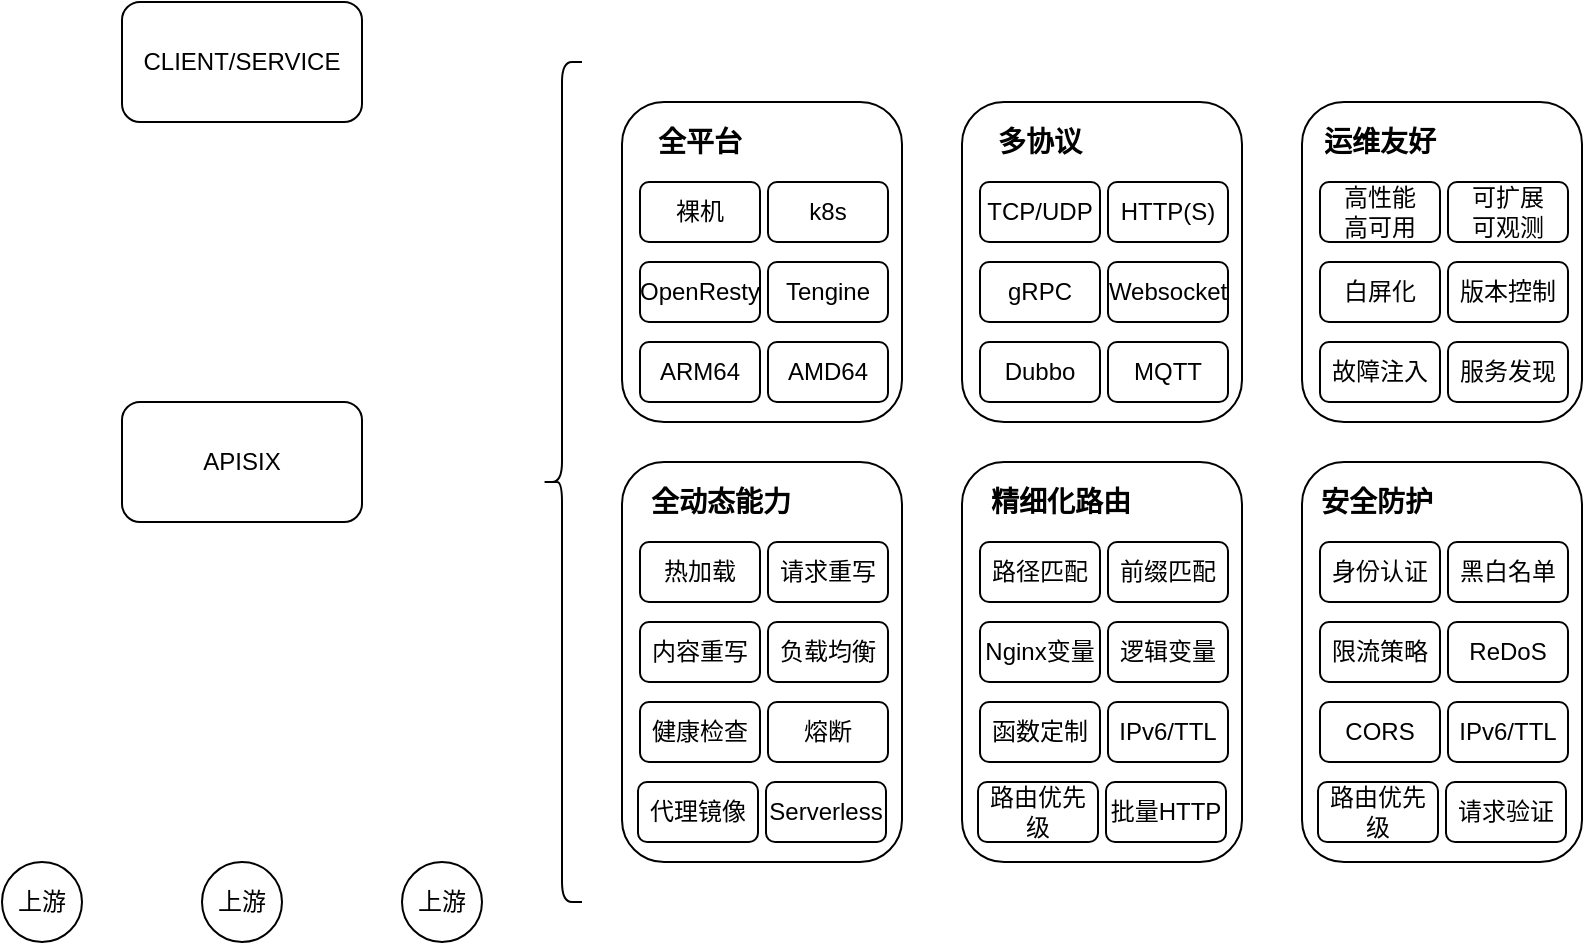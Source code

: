 <mxfile version="14.7.3" type="github">
  <diagram id="m0g-g9wPMmYrWa9y2Zuf" name="第 1 页">
    <mxGraphModel dx="1426" dy="793" grid="1" gridSize="10" guides="1" tooltips="1" connect="1" arrows="1" fold="1" page="1" pageScale="1" pageWidth="827" pageHeight="1169" math="0" shadow="0">
      <root>
        <mxCell id="0" />
        <mxCell id="1" parent="0" />
        <mxCell id="-0Fh-GqZwzhgzKdKGxgy-1" value="CLIENT/SERVICE" style="rounded=1;whiteSpace=wrap;html=1;" vertex="1" parent="1">
          <mxGeometry x="90" y="220" width="120" height="60" as="geometry" />
        </mxCell>
        <mxCell id="-0Fh-GqZwzhgzKdKGxgy-2" value="APISIX" style="rounded=1;whiteSpace=wrap;html=1;" vertex="1" parent="1">
          <mxGeometry x="90" y="420" width="120" height="60" as="geometry" />
        </mxCell>
        <mxCell id="-0Fh-GqZwzhgzKdKGxgy-3" value="上游" style="ellipse;whiteSpace=wrap;html=1;aspect=fixed;" vertex="1" parent="1">
          <mxGeometry x="30" y="650" width="40" height="40" as="geometry" />
        </mxCell>
        <mxCell id="-0Fh-GqZwzhgzKdKGxgy-4" value="上游" style="ellipse;whiteSpace=wrap;html=1;aspect=fixed;" vertex="1" parent="1">
          <mxGeometry x="130" y="650" width="40" height="40" as="geometry" />
        </mxCell>
        <mxCell id="-0Fh-GqZwzhgzKdKGxgy-5" value="上游" style="ellipse;whiteSpace=wrap;html=1;aspect=fixed;" vertex="1" parent="1">
          <mxGeometry x="230" y="650" width="40" height="40" as="geometry" />
        </mxCell>
        <mxCell id="-0Fh-GqZwzhgzKdKGxgy-6" value="" style="shape=curlyBracket;whiteSpace=wrap;html=1;rounded=1;" vertex="1" parent="1">
          <mxGeometry x="300" y="250" width="20" height="420" as="geometry" />
        </mxCell>
        <mxCell id="-0Fh-GqZwzhgzKdKGxgy-7" value="" style="rounded=1;whiteSpace=wrap;html=1;" vertex="1" parent="1">
          <mxGeometry x="340" y="270" width="140" height="160" as="geometry" />
        </mxCell>
        <mxCell id="-0Fh-GqZwzhgzKdKGxgy-8" value="&lt;b&gt;&lt;font style=&quot;font-size: 14px&quot;&gt;全平台&lt;/font&gt;&lt;/b&gt;" style="text;html=1;strokeColor=none;fillColor=none;align=center;verticalAlign=middle;whiteSpace=wrap;rounded=0;" vertex="1" parent="1">
          <mxGeometry x="349" y="280" width="60" height="20" as="geometry" />
        </mxCell>
        <mxCell id="-0Fh-GqZwzhgzKdKGxgy-11" value="OpenResty" style="rounded=1;whiteSpace=wrap;html=1;" vertex="1" parent="1">
          <mxGeometry x="349" y="350" width="60" height="30" as="geometry" />
        </mxCell>
        <mxCell id="-0Fh-GqZwzhgzKdKGxgy-12" value="Tengine" style="rounded=1;whiteSpace=wrap;html=1;" vertex="1" parent="1">
          <mxGeometry x="413" y="350" width="60" height="30" as="geometry" />
        </mxCell>
        <mxCell id="-0Fh-GqZwzhgzKdKGxgy-14" value="裸机" style="rounded=1;whiteSpace=wrap;html=1;" vertex="1" parent="1">
          <mxGeometry x="349" y="310" width="60" height="30" as="geometry" />
        </mxCell>
        <mxCell id="-0Fh-GqZwzhgzKdKGxgy-15" value="k8s" style="rounded=1;whiteSpace=wrap;html=1;" vertex="1" parent="1">
          <mxGeometry x="413" y="310" width="60" height="30" as="geometry" />
        </mxCell>
        <mxCell id="-0Fh-GqZwzhgzKdKGxgy-16" value="ARM64" style="rounded=1;whiteSpace=wrap;html=1;" vertex="1" parent="1">
          <mxGeometry x="349" y="390" width="60" height="30" as="geometry" />
        </mxCell>
        <mxCell id="-0Fh-GqZwzhgzKdKGxgy-17" value="AMD64" style="rounded=1;whiteSpace=wrap;html=1;" vertex="1" parent="1">
          <mxGeometry x="413" y="390" width="60" height="30" as="geometry" />
        </mxCell>
        <mxCell id="-0Fh-GqZwzhgzKdKGxgy-18" value="" style="rounded=1;whiteSpace=wrap;html=1;" vertex="1" parent="1">
          <mxGeometry x="510" y="270" width="140" height="160" as="geometry" />
        </mxCell>
        <mxCell id="-0Fh-GqZwzhgzKdKGxgy-19" value="&lt;span style=&quot;font-size: 14px&quot;&gt;&lt;b&gt;多协议&lt;/b&gt;&lt;/span&gt;" style="text;html=1;strokeColor=none;fillColor=none;align=center;verticalAlign=middle;whiteSpace=wrap;rounded=0;" vertex="1" parent="1">
          <mxGeometry x="519" y="280" width="60" height="20" as="geometry" />
        </mxCell>
        <mxCell id="-0Fh-GqZwzhgzKdKGxgy-20" value="gRPC" style="rounded=1;whiteSpace=wrap;html=1;" vertex="1" parent="1">
          <mxGeometry x="519" y="350" width="60" height="30" as="geometry" />
        </mxCell>
        <mxCell id="-0Fh-GqZwzhgzKdKGxgy-21" value="Websocket" style="rounded=1;whiteSpace=wrap;html=1;" vertex="1" parent="1">
          <mxGeometry x="583" y="350" width="60" height="30" as="geometry" />
        </mxCell>
        <mxCell id="-0Fh-GqZwzhgzKdKGxgy-22" value="TCP/UDP" style="rounded=1;whiteSpace=wrap;html=1;" vertex="1" parent="1">
          <mxGeometry x="519" y="310" width="60" height="30" as="geometry" />
        </mxCell>
        <mxCell id="-0Fh-GqZwzhgzKdKGxgy-23" value="HTTP(S)" style="rounded=1;whiteSpace=wrap;html=1;" vertex="1" parent="1">
          <mxGeometry x="583" y="310" width="60" height="30" as="geometry" />
        </mxCell>
        <mxCell id="-0Fh-GqZwzhgzKdKGxgy-24" value="Dubbo" style="rounded=1;whiteSpace=wrap;html=1;" vertex="1" parent="1">
          <mxGeometry x="519" y="390" width="60" height="30" as="geometry" />
        </mxCell>
        <mxCell id="-0Fh-GqZwzhgzKdKGxgy-25" value="MQTT" style="rounded=1;whiteSpace=wrap;html=1;" vertex="1" parent="1">
          <mxGeometry x="583" y="390" width="60" height="30" as="geometry" />
        </mxCell>
        <mxCell id="-0Fh-GqZwzhgzKdKGxgy-26" value="" style="rounded=1;whiteSpace=wrap;html=1;" vertex="1" parent="1">
          <mxGeometry x="340" y="450" width="140" height="200" as="geometry" />
        </mxCell>
        <mxCell id="-0Fh-GqZwzhgzKdKGxgy-27" value="&lt;span style=&quot;font-size: 14px&quot;&gt;&lt;b&gt;全动态能力&lt;/b&gt;&lt;/span&gt;" style="text;html=1;strokeColor=none;fillColor=none;align=center;verticalAlign=middle;whiteSpace=wrap;rounded=0;" vertex="1" parent="1">
          <mxGeometry x="349" y="460" width="81" height="20" as="geometry" />
        </mxCell>
        <mxCell id="-0Fh-GqZwzhgzKdKGxgy-28" value="内容重写" style="rounded=1;whiteSpace=wrap;html=1;" vertex="1" parent="1">
          <mxGeometry x="349" y="530" width="60" height="30" as="geometry" />
        </mxCell>
        <mxCell id="-0Fh-GqZwzhgzKdKGxgy-29" value="负载均衡" style="rounded=1;whiteSpace=wrap;html=1;" vertex="1" parent="1">
          <mxGeometry x="413" y="530" width="60" height="30" as="geometry" />
        </mxCell>
        <mxCell id="-0Fh-GqZwzhgzKdKGxgy-30" value="热加载" style="rounded=1;whiteSpace=wrap;html=1;" vertex="1" parent="1">
          <mxGeometry x="349" y="490" width="60" height="30" as="geometry" />
        </mxCell>
        <mxCell id="-0Fh-GqZwzhgzKdKGxgy-31" value="请求重写" style="rounded=1;whiteSpace=wrap;html=1;" vertex="1" parent="1">
          <mxGeometry x="413" y="490" width="60" height="30" as="geometry" />
        </mxCell>
        <mxCell id="-0Fh-GqZwzhgzKdKGxgy-32" value="健康检查" style="rounded=1;whiteSpace=wrap;html=1;" vertex="1" parent="1">
          <mxGeometry x="349" y="570" width="60" height="30" as="geometry" />
        </mxCell>
        <mxCell id="-0Fh-GqZwzhgzKdKGxgy-33" value="熔断" style="rounded=1;whiteSpace=wrap;html=1;" vertex="1" parent="1">
          <mxGeometry x="413" y="570" width="60" height="30" as="geometry" />
        </mxCell>
        <mxCell id="-0Fh-GqZwzhgzKdKGxgy-34" value="代理镜像" style="rounded=1;whiteSpace=wrap;html=1;" vertex="1" parent="1">
          <mxGeometry x="348" y="610" width="60" height="30" as="geometry" />
        </mxCell>
        <mxCell id="-0Fh-GqZwzhgzKdKGxgy-35" value="Serverless" style="rounded=1;whiteSpace=wrap;html=1;" vertex="1" parent="1">
          <mxGeometry x="412" y="610" width="60" height="30" as="geometry" />
        </mxCell>
        <mxCell id="-0Fh-GqZwzhgzKdKGxgy-36" value="" style="rounded=1;whiteSpace=wrap;html=1;" vertex="1" parent="1">
          <mxGeometry x="510" y="450" width="140" height="200" as="geometry" />
        </mxCell>
        <mxCell id="-0Fh-GqZwzhgzKdKGxgy-37" value="&lt;span style=&quot;font-size: 14px&quot;&gt;&lt;b&gt;精细化路由&lt;/b&gt;&lt;/span&gt;" style="text;html=1;strokeColor=none;fillColor=none;align=center;verticalAlign=middle;whiteSpace=wrap;rounded=0;" vertex="1" parent="1">
          <mxGeometry x="519" y="460" width="81" height="20" as="geometry" />
        </mxCell>
        <mxCell id="-0Fh-GqZwzhgzKdKGxgy-38" value="Nginx变量" style="rounded=1;whiteSpace=wrap;html=1;" vertex="1" parent="1">
          <mxGeometry x="519" y="530" width="60" height="30" as="geometry" />
        </mxCell>
        <mxCell id="-0Fh-GqZwzhgzKdKGxgy-39" value="逻辑变量" style="rounded=1;whiteSpace=wrap;html=1;" vertex="1" parent="1">
          <mxGeometry x="583" y="530" width="60" height="30" as="geometry" />
        </mxCell>
        <mxCell id="-0Fh-GqZwzhgzKdKGxgy-40" value="路径匹配" style="rounded=1;whiteSpace=wrap;html=1;" vertex="1" parent="1">
          <mxGeometry x="519" y="490" width="60" height="30" as="geometry" />
        </mxCell>
        <mxCell id="-0Fh-GqZwzhgzKdKGxgy-41" value="前缀匹配" style="rounded=1;whiteSpace=wrap;html=1;" vertex="1" parent="1">
          <mxGeometry x="583" y="490" width="60" height="30" as="geometry" />
        </mxCell>
        <mxCell id="-0Fh-GqZwzhgzKdKGxgy-42" value="函数定制" style="rounded=1;whiteSpace=wrap;html=1;" vertex="1" parent="1">
          <mxGeometry x="519" y="570" width="60" height="30" as="geometry" />
        </mxCell>
        <mxCell id="-0Fh-GqZwzhgzKdKGxgy-43" value="IPv6/TTL" style="rounded=1;whiteSpace=wrap;html=1;" vertex="1" parent="1">
          <mxGeometry x="583" y="570" width="60" height="30" as="geometry" />
        </mxCell>
        <mxCell id="-0Fh-GqZwzhgzKdKGxgy-44" value="路由优先级" style="rounded=1;whiteSpace=wrap;html=1;" vertex="1" parent="1">
          <mxGeometry x="518" y="610" width="60" height="30" as="geometry" />
        </mxCell>
        <mxCell id="-0Fh-GqZwzhgzKdKGxgy-45" value="批量HTTP" style="rounded=1;whiteSpace=wrap;html=1;" vertex="1" parent="1">
          <mxGeometry x="582" y="610" width="60" height="30" as="geometry" />
        </mxCell>
        <mxCell id="-0Fh-GqZwzhgzKdKGxgy-46" value="" style="rounded=1;whiteSpace=wrap;html=1;" vertex="1" parent="1">
          <mxGeometry x="680" y="450" width="140" height="200" as="geometry" />
        </mxCell>
        <mxCell id="-0Fh-GqZwzhgzKdKGxgy-47" value="&lt;span style=&quot;font-size: 14px&quot;&gt;&lt;b&gt;安全防护&lt;/b&gt;&lt;/span&gt;" style="text;html=1;strokeColor=none;fillColor=none;align=center;verticalAlign=middle;whiteSpace=wrap;rounded=0;" vertex="1" parent="1">
          <mxGeometry x="685" y="460" width="65" height="20" as="geometry" />
        </mxCell>
        <mxCell id="-0Fh-GqZwzhgzKdKGxgy-48" value="限流策略" style="rounded=1;whiteSpace=wrap;html=1;" vertex="1" parent="1">
          <mxGeometry x="689" y="530" width="60" height="30" as="geometry" />
        </mxCell>
        <mxCell id="-0Fh-GqZwzhgzKdKGxgy-49" value="ReDoS" style="rounded=1;whiteSpace=wrap;html=1;" vertex="1" parent="1">
          <mxGeometry x="753" y="530" width="60" height="30" as="geometry" />
        </mxCell>
        <mxCell id="-0Fh-GqZwzhgzKdKGxgy-50" value="身份认证" style="rounded=1;whiteSpace=wrap;html=1;" vertex="1" parent="1">
          <mxGeometry x="689" y="490" width="60" height="30" as="geometry" />
        </mxCell>
        <mxCell id="-0Fh-GqZwzhgzKdKGxgy-51" value="黑白名单" style="rounded=1;whiteSpace=wrap;html=1;" vertex="1" parent="1">
          <mxGeometry x="753" y="490" width="60" height="30" as="geometry" />
        </mxCell>
        <mxCell id="-0Fh-GqZwzhgzKdKGxgy-52" value="CORS" style="rounded=1;whiteSpace=wrap;html=1;" vertex="1" parent="1">
          <mxGeometry x="689" y="570" width="60" height="30" as="geometry" />
        </mxCell>
        <mxCell id="-0Fh-GqZwzhgzKdKGxgy-53" value="IPv6/TTL" style="rounded=1;whiteSpace=wrap;html=1;" vertex="1" parent="1">
          <mxGeometry x="753" y="570" width="60" height="30" as="geometry" />
        </mxCell>
        <mxCell id="-0Fh-GqZwzhgzKdKGxgy-54" value="路由优先级" style="rounded=1;whiteSpace=wrap;html=1;" vertex="1" parent="1">
          <mxGeometry x="688" y="610" width="60" height="30" as="geometry" />
        </mxCell>
        <mxCell id="-0Fh-GqZwzhgzKdKGxgy-55" value="请求验证" style="rounded=1;whiteSpace=wrap;html=1;" vertex="1" parent="1">
          <mxGeometry x="752" y="610" width="60" height="30" as="geometry" />
        </mxCell>
        <mxCell id="-0Fh-GqZwzhgzKdKGxgy-56" value="" style="rounded=1;whiteSpace=wrap;html=1;" vertex="1" parent="1">
          <mxGeometry x="680" y="270" width="140" height="160" as="geometry" />
        </mxCell>
        <mxCell id="-0Fh-GqZwzhgzKdKGxgy-57" value="&lt;span style=&quot;font-size: 14px&quot;&gt;&lt;b&gt;运维友好&lt;/b&gt;&lt;/span&gt;" style="text;html=1;strokeColor=none;fillColor=none;align=center;verticalAlign=middle;whiteSpace=wrap;rounded=0;" vertex="1" parent="1">
          <mxGeometry x="689" y="280" width="60" height="20" as="geometry" />
        </mxCell>
        <mxCell id="-0Fh-GqZwzhgzKdKGxgy-58" value="白屏化" style="rounded=1;whiteSpace=wrap;html=1;" vertex="1" parent="1">
          <mxGeometry x="689" y="350" width="60" height="30" as="geometry" />
        </mxCell>
        <mxCell id="-0Fh-GqZwzhgzKdKGxgy-59" value="版本控制" style="rounded=1;whiteSpace=wrap;html=1;" vertex="1" parent="1">
          <mxGeometry x="753" y="350" width="60" height="30" as="geometry" />
        </mxCell>
        <mxCell id="-0Fh-GqZwzhgzKdKGxgy-60" value="高性能&lt;br&gt;高可用" style="rounded=1;whiteSpace=wrap;html=1;" vertex="1" parent="1">
          <mxGeometry x="689" y="310" width="60" height="30" as="geometry" />
        </mxCell>
        <mxCell id="-0Fh-GqZwzhgzKdKGxgy-61" value="可扩展&lt;br&gt;可观测" style="rounded=1;whiteSpace=wrap;html=1;" vertex="1" parent="1">
          <mxGeometry x="753" y="310" width="60" height="30" as="geometry" />
        </mxCell>
        <mxCell id="-0Fh-GqZwzhgzKdKGxgy-62" value="故障注入" style="rounded=1;whiteSpace=wrap;html=1;" vertex="1" parent="1">
          <mxGeometry x="689" y="390" width="60" height="30" as="geometry" />
        </mxCell>
        <mxCell id="-0Fh-GqZwzhgzKdKGxgy-63" value="服务发现" style="rounded=1;whiteSpace=wrap;html=1;" vertex="1" parent="1">
          <mxGeometry x="753" y="390" width="60" height="30" as="geometry" />
        </mxCell>
      </root>
    </mxGraphModel>
  </diagram>
</mxfile>

